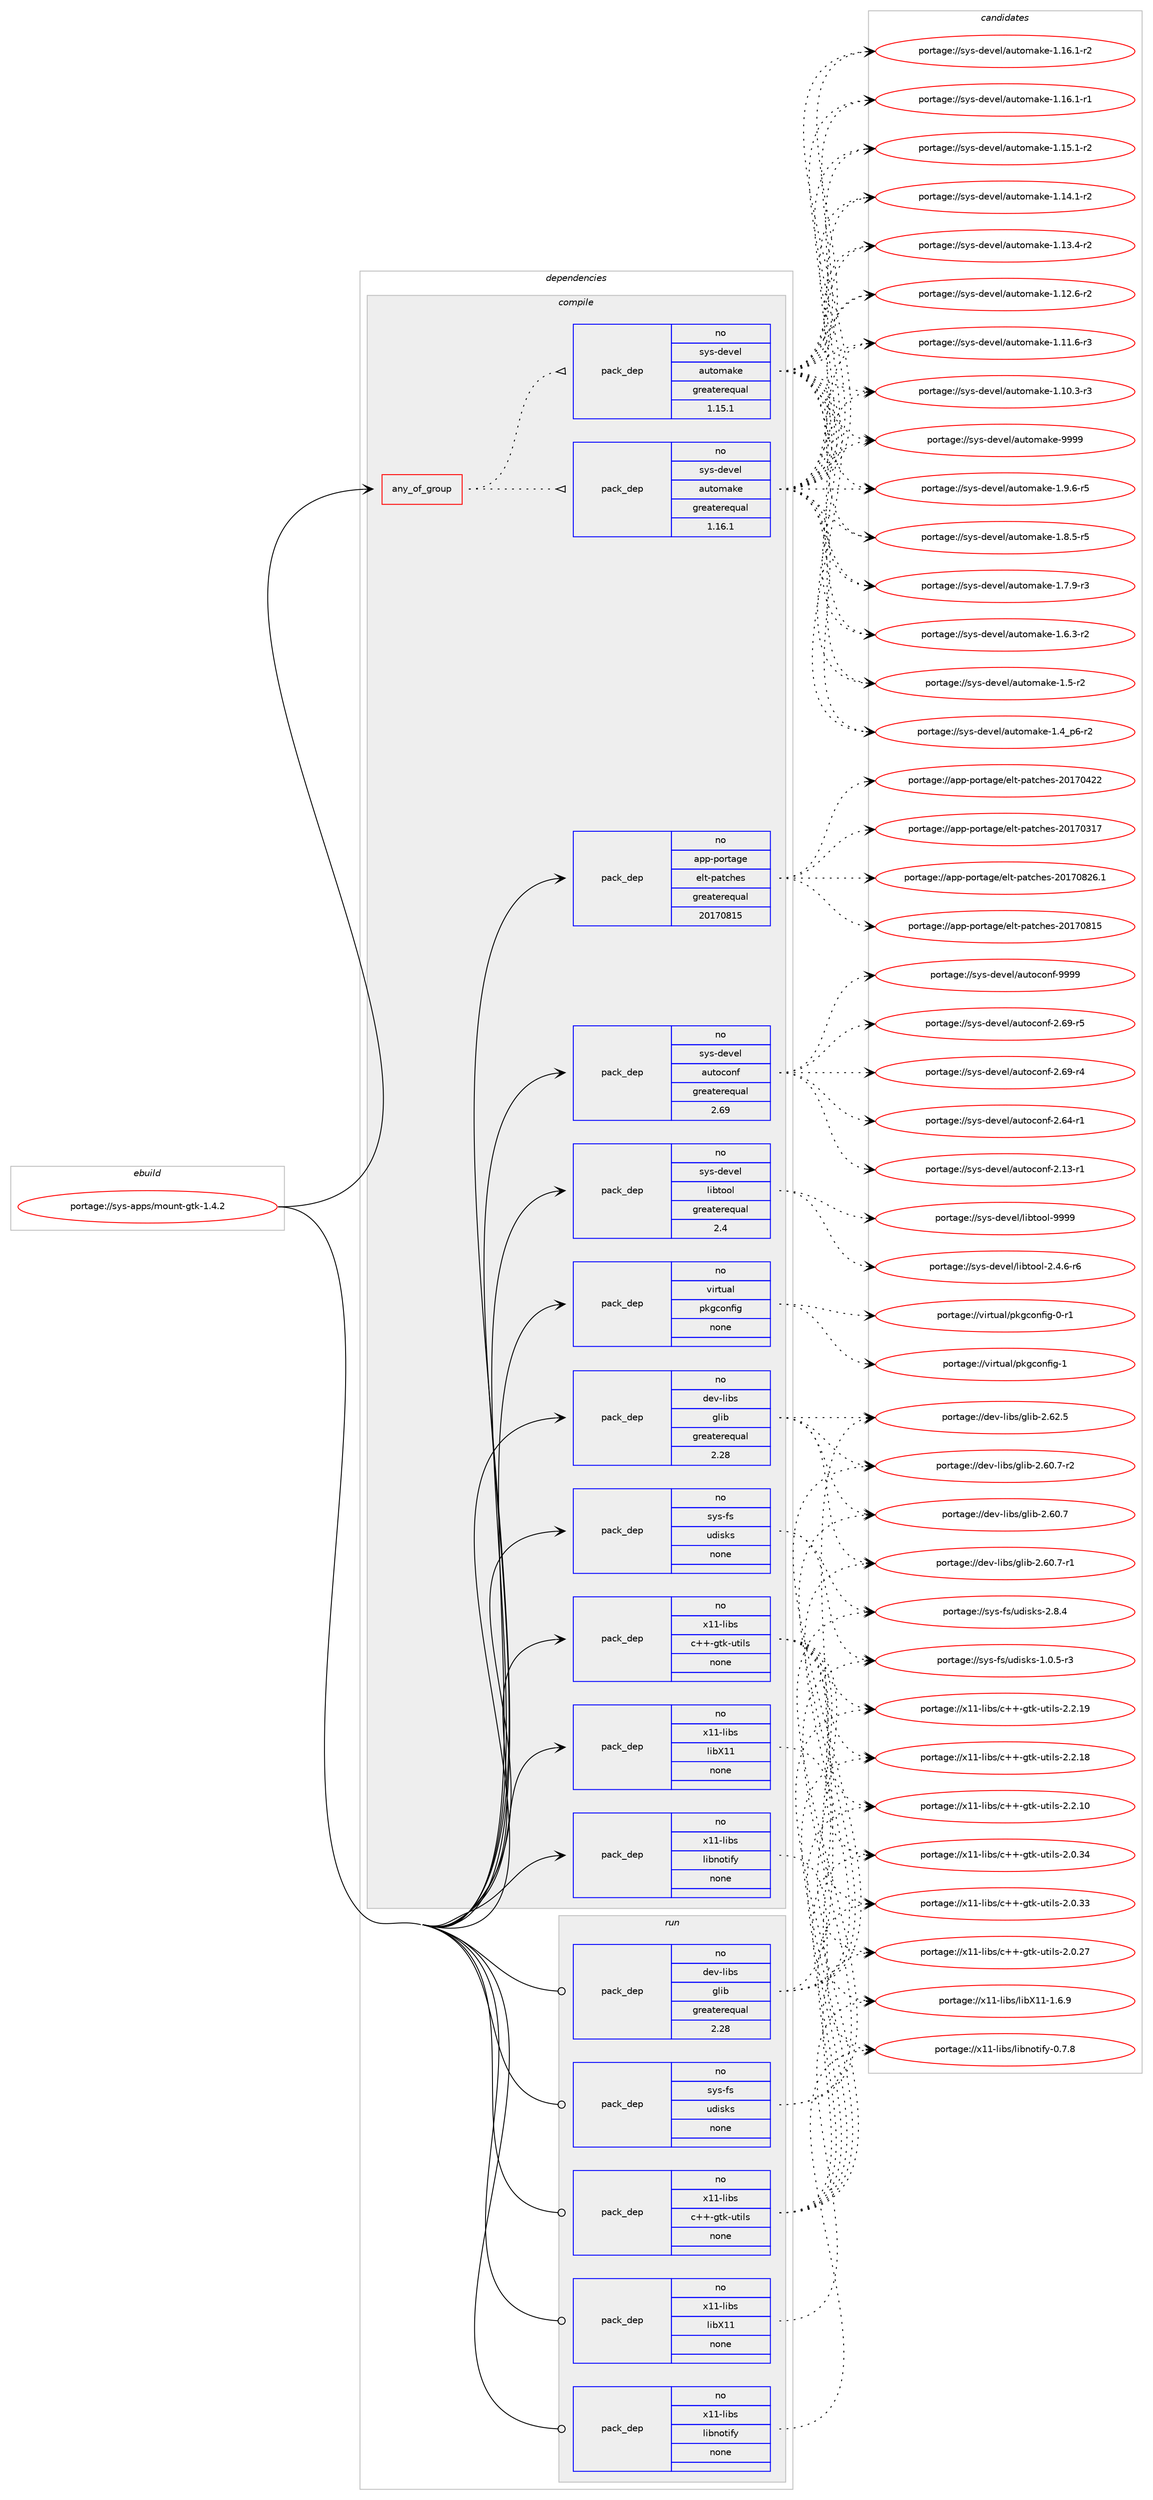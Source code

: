 digraph prolog {

# *************
# Graph options
# *************

newrank=true;
concentrate=true;
compound=true;
graph [rankdir=LR,fontname=Helvetica,fontsize=10,ranksep=1.5];#, ranksep=2.5, nodesep=0.2];
edge  [arrowhead=vee];
node  [fontname=Helvetica,fontsize=10];

# **********
# The ebuild
# **********

subgraph cluster_leftcol {
color=gray;
rank=same;
label=<<i>ebuild</i>>;
id [label="portage://sys-apps/mount-gtk-1.4.2", color=red, width=4, href="../sys-apps/mount-gtk-1.4.2.svg"];
}

# ****************
# The dependencies
# ****************

subgraph cluster_midcol {
color=gray;
label=<<i>dependencies</i>>;
subgraph cluster_compile {
fillcolor="#eeeeee";
style=filled;
label=<<i>compile</i>>;
subgraph any946 {
dependency42061 [label=<<TABLE BORDER="0" CELLBORDER="1" CELLSPACING="0" CELLPADDING="4"><TR><TD CELLPADDING="10">any_of_group</TD></TR></TABLE>>, shape=none, color=red];subgraph pack32341 {
dependency42062 [label=<<TABLE BORDER="0" CELLBORDER="1" CELLSPACING="0" CELLPADDING="4" WIDTH="220"><TR><TD ROWSPAN="6" CELLPADDING="30">pack_dep</TD></TR><TR><TD WIDTH="110">no</TD></TR><TR><TD>sys-devel</TD></TR><TR><TD>automake</TD></TR><TR><TD>greaterequal</TD></TR><TR><TD>1.16.1</TD></TR></TABLE>>, shape=none, color=blue];
}
dependency42061:e -> dependency42062:w [weight=20,style="dotted",arrowhead="oinv"];
subgraph pack32342 {
dependency42063 [label=<<TABLE BORDER="0" CELLBORDER="1" CELLSPACING="0" CELLPADDING="4" WIDTH="220"><TR><TD ROWSPAN="6" CELLPADDING="30">pack_dep</TD></TR><TR><TD WIDTH="110">no</TD></TR><TR><TD>sys-devel</TD></TR><TR><TD>automake</TD></TR><TR><TD>greaterequal</TD></TR><TR><TD>1.15.1</TD></TR></TABLE>>, shape=none, color=blue];
}
dependency42061:e -> dependency42063:w [weight=20,style="dotted",arrowhead="oinv"];
}
id:e -> dependency42061:w [weight=20,style="solid",arrowhead="vee"];
subgraph pack32343 {
dependency42064 [label=<<TABLE BORDER="0" CELLBORDER="1" CELLSPACING="0" CELLPADDING="4" WIDTH="220"><TR><TD ROWSPAN="6" CELLPADDING="30">pack_dep</TD></TR><TR><TD WIDTH="110">no</TD></TR><TR><TD>app-portage</TD></TR><TR><TD>elt-patches</TD></TR><TR><TD>greaterequal</TD></TR><TR><TD>20170815</TD></TR></TABLE>>, shape=none, color=blue];
}
id:e -> dependency42064:w [weight=20,style="solid",arrowhead="vee"];
subgraph pack32344 {
dependency42065 [label=<<TABLE BORDER="0" CELLBORDER="1" CELLSPACING="0" CELLPADDING="4" WIDTH="220"><TR><TD ROWSPAN="6" CELLPADDING="30">pack_dep</TD></TR><TR><TD WIDTH="110">no</TD></TR><TR><TD>dev-libs</TD></TR><TR><TD>glib</TD></TR><TR><TD>greaterequal</TD></TR><TR><TD>2.28</TD></TR></TABLE>>, shape=none, color=blue];
}
id:e -> dependency42065:w [weight=20,style="solid",arrowhead="vee"];
subgraph pack32345 {
dependency42066 [label=<<TABLE BORDER="0" CELLBORDER="1" CELLSPACING="0" CELLPADDING="4" WIDTH="220"><TR><TD ROWSPAN="6" CELLPADDING="30">pack_dep</TD></TR><TR><TD WIDTH="110">no</TD></TR><TR><TD>sys-devel</TD></TR><TR><TD>autoconf</TD></TR><TR><TD>greaterequal</TD></TR><TR><TD>2.69</TD></TR></TABLE>>, shape=none, color=blue];
}
id:e -> dependency42066:w [weight=20,style="solid",arrowhead="vee"];
subgraph pack32346 {
dependency42067 [label=<<TABLE BORDER="0" CELLBORDER="1" CELLSPACING="0" CELLPADDING="4" WIDTH="220"><TR><TD ROWSPAN="6" CELLPADDING="30">pack_dep</TD></TR><TR><TD WIDTH="110">no</TD></TR><TR><TD>sys-devel</TD></TR><TR><TD>libtool</TD></TR><TR><TD>greaterequal</TD></TR><TR><TD>2.4</TD></TR></TABLE>>, shape=none, color=blue];
}
id:e -> dependency42067:w [weight=20,style="solid",arrowhead="vee"];
subgraph pack32347 {
dependency42068 [label=<<TABLE BORDER="0" CELLBORDER="1" CELLSPACING="0" CELLPADDING="4" WIDTH="220"><TR><TD ROWSPAN="6" CELLPADDING="30">pack_dep</TD></TR><TR><TD WIDTH="110">no</TD></TR><TR><TD>sys-fs</TD></TR><TR><TD>udisks</TD></TR><TR><TD>none</TD></TR><TR><TD></TD></TR></TABLE>>, shape=none, color=blue];
}
id:e -> dependency42068:w [weight=20,style="solid",arrowhead="vee"];
subgraph pack32348 {
dependency42069 [label=<<TABLE BORDER="0" CELLBORDER="1" CELLSPACING="0" CELLPADDING="4" WIDTH="220"><TR><TD ROWSPAN="6" CELLPADDING="30">pack_dep</TD></TR><TR><TD WIDTH="110">no</TD></TR><TR><TD>virtual</TD></TR><TR><TD>pkgconfig</TD></TR><TR><TD>none</TD></TR><TR><TD></TD></TR></TABLE>>, shape=none, color=blue];
}
id:e -> dependency42069:w [weight=20,style="solid",arrowhead="vee"];
subgraph pack32349 {
dependency42070 [label=<<TABLE BORDER="0" CELLBORDER="1" CELLSPACING="0" CELLPADDING="4" WIDTH="220"><TR><TD ROWSPAN="6" CELLPADDING="30">pack_dep</TD></TR><TR><TD WIDTH="110">no</TD></TR><TR><TD>x11-libs</TD></TR><TR><TD>c++-gtk-utils</TD></TR><TR><TD>none</TD></TR><TR><TD></TD></TR></TABLE>>, shape=none, color=blue];
}
id:e -> dependency42070:w [weight=20,style="solid",arrowhead="vee"];
subgraph pack32350 {
dependency42071 [label=<<TABLE BORDER="0" CELLBORDER="1" CELLSPACING="0" CELLPADDING="4" WIDTH="220"><TR><TD ROWSPAN="6" CELLPADDING="30">pack_dep</TD></TR><TR><TD WIDTH="110">no</TD></TR><TR><TD>x11-libs</TD></TR><TR><TD>libX11</TD></TR><TR><TD>none</TD></TR><TR><TD></TD></TR></TABLE>>, shape=none, color=blue];
}
id:e -> dependency42071:w [weight=20,style="solid",arrowhead="vee"];
subgraph pack32351 {
dependency42072 [label=<<TABLE BORDER="0" CELLBORDER="1" CELLSPACING="0" CELLPADDING="4" WIDTH="220"><TR><TD ROWSPAN="6" CELLPADDING="30">pack_dep</TD></TR><TR><TD WIDTH="110">no</TD></TR><TR><TD>x11-libs</TD></TR><TR><TD>libnotify</TD></TR><TR><TD>none</TD></TR><TR><TD></TD></TR></TABLE>>, shape=none, color=blue];
}
id:e -> dependency42072:w [weight=20,style="solid",arrowhead="vee"];
}
subgraph cluster_compileandrun {
fillcolor="#eeeeee";
style=filled;
label=<<i>compile and run</i>>;
}
subgraph cluster_run {
fillcolor="#eeeeee";
style=filled;
label=<<i>run</i>>;
subgraph pack32352 {
dependency42073 [label=<<TABLE BORDER="0" CELLBORDER="1" CELLSPACING="0" CELLPADDING="4" WIDTH="220"><TR><TD ROWSPAN="6" CELLPADDING="30">pack_dep</TD></TR><TR><TD WIDTH="110">no</TD></TR><TR><TD>dev-libs</TD></TR><TR><TD>glib</TD></TR><TR><TD>greaterequal</TD></TR><TR><TD>2.28</TD></TR></TABLE>>, shape=none, color=blue];
}
id:e -> dependency42073:w [weight=20,style="solid",arrowhead="odot"];
subgraph pack32353 {
dependency42074 [label=<<TABLE BORDER="0" CELLBORDER="1" CELLSPACING="0" CELLPADDING="4" WIDTH="220"><TR><TD ROWSPAN="6" CELLPADDING="30">pack_dep</TD></TR><TR><TD WIDTH="110">no</TD></TR><TR><TD>sys-fs</TD></TR><TR><TD>udisks</TD></TR><TR><TD>none</TD></TR><TR><TD></TD></TR></TABLE>>, shape=none, color=blue];
}
id:e -> dependency42074:w [weight=20,style="solid",arrowhead="odot"];
subgraph pack32354 {
dependency42075 [label=<<TABLE BORDER="0" CELLBORDER="1" CELLSPACING="0" CELLPADDING="4" WIDTH="220"><TR><TD ROWSPAN="6" CELLPADDING="30">pack_dep</TD></TR><TR><TD WIDTH="110">no</TD></TR><TR><TD>x11-libs</TD></TR><TR><TD>c++-gtk-utils</TD></TR><TR><TD>none</TD></TR><TR><TD></TD></TR></TABLE>>, shape=none, color=blue];
}
id:e -> dependency42075:w [weight=20,style="solid",arrowhead="odot"];
subgraph pack32355 {
dependency42076 [label=<<TABLE BORDER="0" CELLBORDER="1" CELLSPACING="0" CELLPADDING="4" WIDTH="220"><TR><TD ROWSPAN="6" CELLPADDING="30">pack_dep</TD></TR><TR><TD WIDTH="110">no</TD></TR><TR><TD>x11-libs</TD></TR><TR><TD>libX11</TD></TR><TR><TD>none</TD></TR><TR><TD></TD></TR></TABLE>>, shape=none, color=blue];
}
id:e -> dependency42076:w [weight=20,style="solid",arrowhead="odot"];
subgraph pack32356 {
dependency42077 [label=<<TABLE BORDER="0" CELLBORDER="1" CELLSPACING="0" CELLPADDING="4" WIDTH="220"><TR><TD ROWSPAN="6" CELLPADDING="30">pack_dep</TD></TR><TR><TD WIDTH="110">no</TD></TR><TR><TD>x11-libs</TD></TR><TR><TD>libnotify</TD></TR><TR><TD>none</TD></TR><TR><TD></TD></TR></TABLE>>, shape=none, color=blue];
}
id:e -> dependency42077:w [weight=20,style="solid",arrowhead="odot"];
}
}

# **************
# The candidates
# **************

subgraph cluster_choices {
rank=same;
color=gray;
label=<<i>candidates</i>>;

subgraph choice32341 {
color=black;
nodesep=1;
choice115121115451001011181011084797117116111109971071014557575757 [label="portage://sys-devel/automake-9999", color=red, width=4,href="../sys-devel/automake-9999.svg"];
choice115121115451001011181011084797117116111109971071014549465746544511453 [label="portage://sys-devel/automake-1.9.6-r5", color=red, width=4,href="../sys-devel/automake-1.9.6-r5.svg"];
choice115121115451001011181011084797117116111109971071014549465646534511453 [label="portage://sys-devel/automake-1.8.5-r5", color=red, width=4,href="../sys-devel/automake-1.8.5-r5.svg"];
choice115121115451001011181011084797117116111109971071014549465546574511451 [label="portage://sys-devel/automake-1.7.9-r3", color=red, width=4,href="../sys-devel/automake-1.7.9-r3.svg"];
choice115121115451001011181011084797117116111109971071014549465446514511450 [label="portage://sys-devel/automake-1.6.3-r2", color=red, width=4,href="../sys-devel/automake-1.6.3-r2.svg"];
choice11512111545100101118101108479711711611110997107101454946534511450 [label="portage://sys-devel/automake-1.5-r2", color=red, width=4,href="../sys-devel/automake-1.5-r2.svg"];
choice115121115451001011181011084797117116111109971071014549465295112544511450 [label="portage://sys-devel/automake-1.4_p6-r2", color=red, width=4,href="../sys-devel/automake-1.4_p6-r2.svg"];
choice11512111545100101118101108479711711611110997107101454946495446494511450 [label="portage://sys-devel/automake-1.16.1-r2", color=red, width=4,href="../sys-devel/automake-1.16.1-r2.svg"];
choice11512111545100101118101108479711711611110997107101454946495446494511449 [label="portage://sys-devel/automake-1.16.1-r1", color=red, width=4,href="../sys-devel/automake-1.16.1-r1.svg"];
choice11512111545100101118101108479711711611110997107101454946495346494511450 [label="portage://sys-devel/automake-1.15.1-r2", color=red, width=4,href="../sys-devel/automake-1.15.1-r2.svg"];
choice11512111545100101118101108479711711611110997107101454946495246494511450 [label="portage://sys-devel/automake-1.14.1-r2", color=red, width=4,href="../sys-devel/automake-1.14.1-r2.svg"];
choice11512111545100101118101108479711711611110997107101454946495146524511450 [label="portage://sys-devel/automake-1.13.4-r2", color=red, width=4,href="../sys-devel/automake-1.13.4-r2.svg"];
choice11512111545100101118101108479711711611110997107101454946495046544511450 [label="portage://sys-devel/automake-1.12.6-r2", color=red, width=4,href="../sys-devel/automake-1.12.6-r2.svg"];
choice11512111545100101118101108479711711611110997107101454946494946544511451 [label="portage://sys-devel/automake-1.11.6-r3", color=red, width=4,href="../sys-devel/automake-1.11.6-r3.svg"];
choice11512111545100101118101108479711711611110997107101454946494846514511451 [label="portage://sys-devel/automake-1.10.3-r3", color=red, width=4,href="../sys-devel/automake-1.10.3-r3.svg"];
dependency42062:e -> choice115121115451001011181011084797117116111109971071014557575757:w [style=dotted,weight="100"];
dependency42062:e -> choice115121115451001011181011084797117116111109971071014549465746544511453:w [style=dotted,weight="100"];
dependency42062:e -> choice115121115451001011181011084797117116111109971071014549465646534511453:w [style=dotted,weight="100"];
dependency42062:e -> choice115121115451001011181011084797117116111109971071014549465546574511451:w [style=dotted,weight="100"];
dependency42062:e -> choice115121115451001011181011084797117116111109971071014549465446514511450:w [style=dotted,weight="100"];
dependency42062:e -> choice11512111545100101118101108479711711611110997107101454946534511450:w [style=dotted,weight="100"];
dependency42062:e -> choice115121115451001011181011084797117116111109971071014549465295112544511450:w [style=dotted,weight="100"];
dependency42062:e -> choice11512111545100101118101108479711711611110997107101454946495446494511450:w [style=dotted,weight="100"];
dependency42062:e -> choice11512111545100101118101108479711711611110997107101454946495446494511449:w [style=dotted,weight="100"];
dependency42062:e -> choice11512111545100101118101108479711711611110997107101454946495346494511450:w [style=dotted,weight="100"];
dependency42062:e -> choice11512111545100101118101108479711711611110997107101454946495246494511450:w [style=dotted,weight="100"];
dependency42062:e -> choice11512111545100101118101108479711711611110997107101454946495146524511450:w [style=dotted,weight="100"];
dependency42062:e -> choice11512111545100101118101108479711711611110997107101454946495046544511450:w [style=dotted,weight="100"];
dependency42062:e -> choice11512111545100101118101108479711711611110997107101454946494946544511451:w [style=dotted,weight="100"];
dependency42062:e -> choice11512111545100101118101108479711711611110997107101454946494846514511451:w [style=dotted,weight="100"];
}
subgraph choice32342 {
color=black;
nodesep=1;
choice115121115451001011181011084797117116111109971071014557575757 [label="portage://sys-devel/automake-9999", color=red, width=4,href="../sys-devel/automake-9999.svg"];
choice115121115451001011181011084797117116111109971071014549465746544511453 [label="portage://sys-devel/automake-1.9.6-r5", color=red, width=4,href="../sys-devel/automake-1.9.6-r5.svg"];
choice115121115451001011181011084797117116111109971071014549465646534511453 [label="portage://sys-devel/automake-1.8.5-r5", color=red, width=4,href="../sys-devel/automake-1.8.5-r5.svg"];
choice115121115451001011181011084797117116111109971071014549465546574511451 [label="portage://sys-devel/automake-1.7.9-r3", color=red, width=4,href="../sys-devel/automake-1.7.9-r3.svg"];
choice115121115451001011181011084797117116111109971071014549465446514511450 [label="portage://sys-devel/automake-1.6.3-r2", color=red, width=4,href="../sys-devel/automake-1.6.3-r2.svg"];
choice11512111545100101118101108479711711611110997107101454946534511450 [label="portage://sys-devel/automake-1.5-r2", color=red, width=4,href="../sys-devel/automake-1.5-r2.svg"];
choice115121115451001011181011084797117116111109971071014549465295112544511450 [label="portage://sys-devel/automake-1.4_p6-r2", color=red, width=4,href="../sys-devel/automake-1.4_p6-r2.svg"];
choice11512111545100101118101108479711711611110997107101454946495446494511450 [label="portage://sys-devel/automake-1.16.1-r2", color=red, width=4,href="../sys-devel/automake-1.16.1-r2.svg"];
choice11512111545100101118101108479711711611110997107101454946495446494511449 [label="portage://sys-devel/automake-1.16.1-r1", color=red, width=4,href="../sys-devel/automake-1.16.1-r1.svg"];
choice11512111545100101118101108479711711611110997107101454946495346494511450 [label="portage://sys-devel/automake-1.15.1-r2", color=red, width=4,href="../sys-devel/automake-1.15.1-r2.svg"];
choice11512111545100101118101108479711711611110997107101454946495246494511450 [label="portage://sys-devel/automake-1.14.1-r2", color=red, width=4,href="../sys-devel/automake-1.14.1-r2.svg"];
choice11512111545100101118101108479711711611110997107101454946495146524511450 [label="portage://sys-devel/automake-1.13.4-r2", color=red, width=4,href="../sys-devel/automake-1.13.4-r2.svg"];
choice11512111545100101118101108479711711611110997107101454946495046544511450 [label="portage://sys-devel/automake-1.12.6-r2", color=red, width=4,href="../sys-devel/automake-1.12.6-r2.svg"];
choice11512111545100101118101108479711711611110997107101454946494946544511451 [label="portage://sys-devel/automake-1.11.6-r3", color=red, width=4,href="../sys-devel/automake-1.11.6-r3.svg"];
choice11512111545100101118101108479711711611110997107101454946494846514511451 [label="portage://sys-devel/automake-1.10.3-r3", color=red, width=4,href="../sys-devel/automake-1.10.3-r3.svg"];
dependency42063:e -> choice115121115451001011181011084797117116111109971071014557575757:w [style=dotted,weight="100"];
dependency42063:e -> choice115121115451001011181011084797117116111109971071014549465746544511453:w [style=dotted,weight="100"];
dependency42063:e -> choice115121115451001011181011084797117116111109971071014549465646534511453:w [style=dotted,weight="100"];
dependency42063:e -> choice115121115451001011181011084797117116111109971071014549465546574511451:w [style=dotted,weight="100"];
dependency42063:e -> choice115121115451001011181011084797117116111109971071014549465446514511450:w [style=dotted,weight="100"];
dependency42063:e -> choice11512111545100101118101108479711711611110997107101454946534511450:w [style=dotted,weight="100"];
dependency42063:e -> choice115121115451001011181011084797117116111109971071014549465295112544511450:w [style=dotted,weight="100"];
dependency42063:e -> choice11512111545100101118101108479711711611110997107101454946495446494511450:w [style=dotted,weight="100"];
dependency42063:e -> choice11512111545100101118101108479711711611110997107101454946495446494511449:w [style=dotted,weight="100"];
dependency42063:e -> choice11512111545100101118101108479711711611110997107101454946495346494511450:w [style=dotted,weight="100"];
dependency42063:e -> choice11512111545100101118101108479711711611110997107101454946495246494511450:w [style=dotted,weight="100"];
dependency42063:e -> choice11512111545100101118101108479711711611110997107101454946495146524511450:w [style=dotted,weight="100"];
dependency42063:e -> choice11512111545100101118101108479711711611110997107101454946495046544511450:w [style=dotted,weight="100"];
dependency42063:e -> choice11512111545100101118101108479711711611110997107101454946494946544511451:w [style=dotted,weight="100"];
dependency42063:e -> choice11512111545100101118101108479711711611110997107101454946494846514511451:w [style=dotted,weight="100"];
}
subgraph choice32343 {
color=black;
nodesep=1;
choice971121124511211111411697103101471011081164511297116991041011154550484955485650544649 [label="portage://app-portage/elt-patches-20170826.1", color=red, width=4,href="../app-portage/elt-patches-20170826.1.svg"];
choice97112112451121111141169710310147101108116451129711699104101115455048495548564953 [label="portage://app-portage/elt-patches-20170815", color=red, width=4,href="../app-portage/elt-patches-20170815.svg"];
choice97112112451121111141169710310147101108116451129711699104101115455048495548525050 [label="portage://app-portage/elt-patches-20170422", color=red, width=4,href="../app-portage/elt-patches-20170422.svg"];
choice97112112451121111141169710310147101108116451129711699104101115455048495548514955 [label="portage://app-portage/elt-patches-20170317", color=red, width=4,href="../app-portage/elt-patches-20170317.svg"];
dependency42064:e -> choice971121124511211111411697103101471011081164511297116991041011154550484955485650544649:w [style=dotted,weight="100"];
dependency42064:e -> choice97112112451121111141169710310147101108116451129711699104101115455048495548564953:w [style=dotted,weight="100"];
dependency42064:e -> choice97112112451121111141169710310147101108116451129711699104101115455048495548525050:w [style=dotted,weight="100"];
dependency42064:e -> choice97112112451121111141169710310147101108116451129711699104101115455048495548514955:w [style=dotted,weight="100"];
}
subgraph choice32344 {
color=black;
nodesep=1;
choice1001011184510810598115471031081059845504654504653 [label="portage://dev-libs/glib-2.62.5", color=red, width=4,href="../dev-libs/glib-2.62.5.svg"];
choice10010111845108105981154710310810598455046544846554511450 [label="portage://dev-libs/glib-2.60.7-r2", color=red, width=4,href="../dev-libs/glib-2.60.7-r2.svg"];
choice10010111845108105981154710310810598455046544846554511449 [label="portage://dev-libs/glib-2.60.7-r1", color=red, width=4,href="../dev-libs/glib-2.60.7-r1.svg"];
choice1001011184510810598115471031081059845504654484655 [label="portage://dev-libs/glib-2.60.7", color=red, width=4,href="../dev-libs/glib-2.60.7.svg"];
dependency42065:e -> choice1001011184510810598115471031081059845504654504653:w [style=dotted,weight="100"];
dependency42065:e -> choice10010111845108105981154710310810598455046544846554511450:w [style=dotted,weight="100"];
dependency42065:e -> choice10010111845108105981154710310810598455046544846554511449:w [style=dotted,weight="100"];
dependency42065:e -> choice1001011184510810598115471031081059845504654484655:w [style=dotted,weight="100"];
}
subgraph choice32345 {
color=black;
nodesep=1;
choice115121115451001011181011084797117116111991111101024557575757 [label="portage://sys-devel/autoconf-9999", color=red, width=4,href="../sys-devel/autoconf-9999.svg"];
choice1151211154510010111810110847971171161119911111010245504654574511453 [label="portage://sys-devel/autoconf-2.69-r5", color=red, width=4,href="../sys-devel/autoconf-2.69-r5.svg"];
choice1151211154510010111810110847971171161119911111010245504654574511452 [label="portage://sys-devel/autoconf-2.69-r4", color=red, width=4,href="../sys-devel/autoconf-2.69-r4.svg"];
choice1151211154510010111810110847971171161119911111010245504654524511449 [label="portage://sys-devel/autoconf-2.64-r1", color=red, width=4,href="../sys-devel/autoconf-2.64-r1.svg"];
choice1151211154510010111810110847971171161119911111010245504649514511449 [label="portage://sys-devel/autoconf-2.13-r1", color=red, width=4,href="../sys-devel/autoconf-2.13-r1.svg"];
dependency42066:e -> choice115121115451001011181011084797117116111991111101024557575757:w [style=dotted,weight="100"];
dependency42066:e -> choice1151211154510010111810110847971171161119911111010245504654574511453:w [style=dotted,weight="100"];
dependency42066:e -> choice1151211154510010111810110847971171161119911111010245504654574511452:w [style=dotted,weight="100"];
dependency42066:e -> choice1151211154510010111810110847971171161119911111010245504654524511449:w [style=dotted,weight="100"];
dependency42066:e -> choice1151211154510010111810110847971171161119911111010245504649514511449:w [style=dotted,weight="100"];
}
subgraph choice32346 {
color=black;
nodesep=1;
choice1151211154510010111810110847108105981161111111084557575757 [label="portage://sys-devel/libtool-9999", color=red, width=4,href="../sys-devel/libtool-9999.svg"];
choice1151211154510010111810110847108105981161111111084550465246544511454 [label="portage://sys-devel/libtool-2.4.6-r6", color=red, width=4,href="../sys-devel/libtool-2.4.6-r6.svg"];
dependency42067:e -> choice1151211154510010111810110847108105981161111111084557575757:w [style=dotted,weight="100"];
dependency42067:e -> choice1151211154510010111810110847108105981161111111084550465246544511454:w [style=dotted,weight="100"];
}
subgraph choice32347 {
color=black;
nodesep=1;
choice1151211154510211547117100105115107115455046564652 [label="portage://sys-fs/udisks-2.8.4", color=red, width=4,href="../sys-fs/udisks-2.8.4.svg"];
choice11512111545102115471171001051151071154549464846534511451 [label="portage://sys-fs/udisks-1.0.5-r3", color=red, width=4,href="../sys-fs/udisks-1.0.5-r3.svg"];
dependency42068:e -> choice1151211154510211547117100105115107115455046564652:w [style=dotted,weight="100"];
dependency42068:e -> choice11512111545102115471171001051151071154549464846534511451:w [style=dotted,weight="100"];
}
subgraph choice32348 {
color=black;
nodesep=1;
choice1181051141161179710847112107103991111101021051034549 [label="portage://virtual/pkgconfig-1", color=red, width=4,href="../virtual/pkgconfig-1.svg"];
choice11810511411611797108471121071039911111010210510345484511449 [label="portage://virtual/pkgconfig-0-r1", color=red, width=4,href="../virtual/pkgconfig-0-r1.svg"];
dependency42069:e -> choice1181051141161179710847112107103991111101021051034549:w [style=dotted,weight="100"];
dependency42069:e -> choice11810511411611797108471121071039911111010210510345484511449:w [style=dotted,weight="100"];
}
subgraph choice32349 {
color=black;
nodesep=1;
choice1204949451081059811547994343451031161074511711610510811545504650464957 [label="portage://x11-libs/c++-gtk-utils-2.2.19", color=red, width=4,href="../x11-libs/c++-gtk-utils-2.2.19.svg"];
choice1204949451081059811547994343451031161074511711610510811545504650464956 [label="portage://x11-libs/c++-gtk-utils-2.2.18", color=red, width=4,href="../x11-libs/c++-gtk-utils-2.2.18.svg"];
choice1204949451081059811547994343451031161074511711610510811545504650464948 [label="portage://x11-libs/c++-gtk-utils-2.2.10", color=red, width=4,href="../x11-libs/c++-gtk-utils-2.2.10.svg"];
choice1204949451081059811547994343451031161074511711610510811545504648465152 [label="portage://x11-libs/c++-gtk-utils-2.0.34", color=red, width=4,href="../x11-libs/c++-gtk-utils-2.0.34.svg"];
choice1204949451081059811547994343451031161074511711610510811545504648465151 [label="portage://x11-libs/c++-gtk-utils-2.0.33", color=red, width=4,href="../x11-libs/c++-gtk-utils-2.0.33.svg"];
choice1204949451081059811547994343451031161074511711610510811545504648465055 [label="portage://x11-libs/c++-gtk-utils-2.0.27", color=red, width=4,href="../x11-libs/c++-gtk-utils-2.0.27.svg"];
dependency42070:e -> choice1204949451081059811547994343451031161074511711610510811545504650464957:w [style=dotted,weight="100"];
dependency42070:e -> choice1204949451081059811547994343451031161074511711610510811545504650464956:w [style=dotted,weight="100"];
dependency42070:e -> choice1204949451081059811547994343451031161074511711610510811545504650464948:w [style=dotted,weight="100"];
dependency42070:e -> choice1204949451081059811547994343451031161074511711610510811545504648465152:w [style=dotted,weight="100"];
dependency42070:e -> choice1204949451081059811547994343451031161074511711610510811545504648465151:w [style=dotted,weight="100"];
dependency42070:e -> choice1204949451081059811547994343451031161074511711610510811545504648465055:w [style=dotted,weight="100"];
}
subgraph choice32350 {
color=black;
nodesep=1;
choice120494945108105981154710810598884949454946544657 [label="portage://x11-libs/libX11-1.6.9", color=red, width=4,href="../x11-libs/libX11-1.6.9.svg"];
dependency42071:e -> choice120494945108105981154710810598884949454946544657:w [style=dotted,weight="100"];
}
subgraph choice32351 {
color=black;
nodesep=1;
choice120494945108105981154710810598110111116105102121454846554656 [label="portage://x11-libs/libnotify-0.7.8", color=red, width=4,href="../x11-libs/libnotify-0.7.8.svg"];
dependency42072:e -> choice120494945108105981154710810598110111116105102121454846554656:w [style=dotted,weight="100"];
}
subgraph choice32352 {
color=black;
nodesep=1;
choice1001011184510810598115471031081059845504654504653 [label="portage://dev-libs/glib-2.62.5", color=red, width=4,href="../dev-libs/glib-2.62.5.svg"];
choice10010111845108105981154710310810598455046544846554511450 [label="portage://dev-libs/glib-2.60.7-r2", color=red, width=4,href="../dev-libs/glib-2.60.7-r2.svg"];
choice10010111845108105981154710310810598455046544846554511449 [label="portage://dev-libs/glib-2.60.7-r1", color=red, width=4,href="../dev-libs/glib-2.60.7-r1.svg"];
choice1001011184510810598115471031081059845504654484655 [label="portage://dev-libs/glib-2.60.7", color=red, width=4,href="../dev-libs/glib-2.60.7.svg"];
dependency42073:e -> choice1001011184510810598115471031081059845504654504653:w [style=dotted,weight="100"];
dependency42073:e -> choice10010111845108105981154710310810598455046544846554511450:w [style=dotted,weight="100"];
dependency42073:e -> choice10010111845108105981154710310810598455046544846554511449:w [style=dotted,weight="100"];
dependency42073:e -> choice1001011184510810598115471031081059845504654484655:w [style=dotted,weight="100"];
}
subgraph choice32353 {
color=black;
nodesep=1;
choice1151211154510211547117100105115107115455046564652 [label="portage://sys-fs/udisks-2.8.4", color=red, width=4,href="../sys-fs/udisks-2.8.4.svg"];
choice11512111545102115471171001051151071154549464846534511451 [label="portage://sys-fs/udisks-1.0.5-r3", color=red, width=4,href="../sys-fs/udisks-1.0.5-r3.svg"];
dependency42074:e -> choice1151211154510211547117100105115107115455046564652:w [style=dotted,weight="100"];
dependency42074:e -> choice11512111545102115471171001051151071154549464846534511451:w [style=dotted,weight="100"];
}
subgraph choice32354 {
color=black;
nodesep=1;
choice1204949451081059811547994343451031161074511711610510811545504650464957 [label="portage://x11-libs/c++-gtk-utils-2.2.19", color=red, width=4,href="../x11-libs/c++-gtk-utils-2.2.19.svg"];
choice1204949451081059811547994343451031161074511711610510811545504650464956 [label="portage://x11-libs/c++-gtk-utils-2.2.18", color=red, width=4,href="../x11-libs/c++-gtk-utils-2.2.18.svg"];
choice1204949451081059811547994343451031161074511711610510811545504650464948 [label="portage://x11-libs/c++-gtk-utils-2.2.10", color=red, width=4,href="../x11-libs/c++-gtk-utils-2.2.10.svg"];
choice1204949451081059811547994343451031161074511711610510811545504648465152 [label="portage://x11-libs/c++-gtk-utils-2.0.34", color=red, width=4,href="../x11-libs/c++-gtk-utils-2.0.34.svg"];
choice1204949451081059811547994343451031161074511711610510811545504648465151 [label="portage://x11-libs/c++-gtk-utils-2.0.33", color=red, width=4,href="../x11-libs/c++-gtk-utils-2.0.33.svg"];
choice1204949451081059811547994343451031161074511711610510811545504648465055 [label="portage://x11-libs/c++-gtk-utils-2.0.27", color=red, width=4,href="../x11-libs/c++-gtk-utils-2.0.27.svg"];
dependency42075:e -> choice1204949451081059811547994343451031161074511711610510811545504650464957:w [style=dotted,weight="100"];
dependency42075:e -> choice1204949451081059811547994343451031161074511711610510811545504650464956:w [style=dotted,weight="100"];
dependency42075:e -> choice1204949451081059811547994343451031161074511711610510811545504650464948:w [style=dotted,weight="100"];
dependency42075:e -> choice1204949451081059811547994343451031161074511711610510811545504648465152:w [style=dotted,weight="100"];
dependency42075:e -> choice1204949451081059811547994343451031161074511711610510811545504648465151:w [style=dotted,weight="100"];
dependency42075:e -> choice1204949451081059811547994343451031161074511711610510811545504648465055:w [style=dotted,weight="100"];
}
subgraph choice32355 {
color=black;
nodesep=1;
choice120494945108105981154710810598884949454946544657 [label="portage://x11-libs/libX11-1.6.9", color=red, width=4,href="../x11-libs/libX11-1.6.9.svg"];
dependency42076:e -> choice120494945108105981154710810598884949454946544657:w [style=dotted,weight="100"];
}
subgraph choice32356 {
color=black;
nodesep=1;
choice120494945108105981154710810598110111116105102121454846554656 [label="portage://x11-libs/libnotify-0.7.8", color=red, width=4,href="../x11-libs/libnotify-0.7.8.svg"];
dependency42077:e -> choice120494945108105981154710810598110111116105102121454846554656:w [style=dotted,weight="100"];
}
}

}
